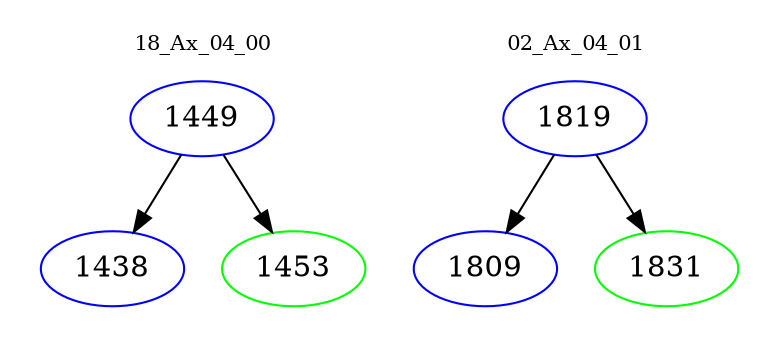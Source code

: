 digraph{
subgraph cluster_0 {
color = white
label = "18_Ax_04_00";
fontsize=10;
T0_1449 [label="1449", color="blue"]
T0_1449 -> T0_1438 [color="black"]
T0_1438 [label="1438", color="blue"]
T0_1449 -> T0_1453 [color="black"]
T0_1453 [label="1453", color="green"]
}
subgraph cluster_1 {
color = white
label = "02_Ax_04_01";
fontsize=10;
T1_1819 [label="1819", color="blue"]
T1_1819 -> T1_1809 [color="black"]
T1_1809 [label="1809", color="blue"]
T1_1819 -> T1_1831 [color="black"]
T1_1831 [label="1831", color="green"]
}
}
